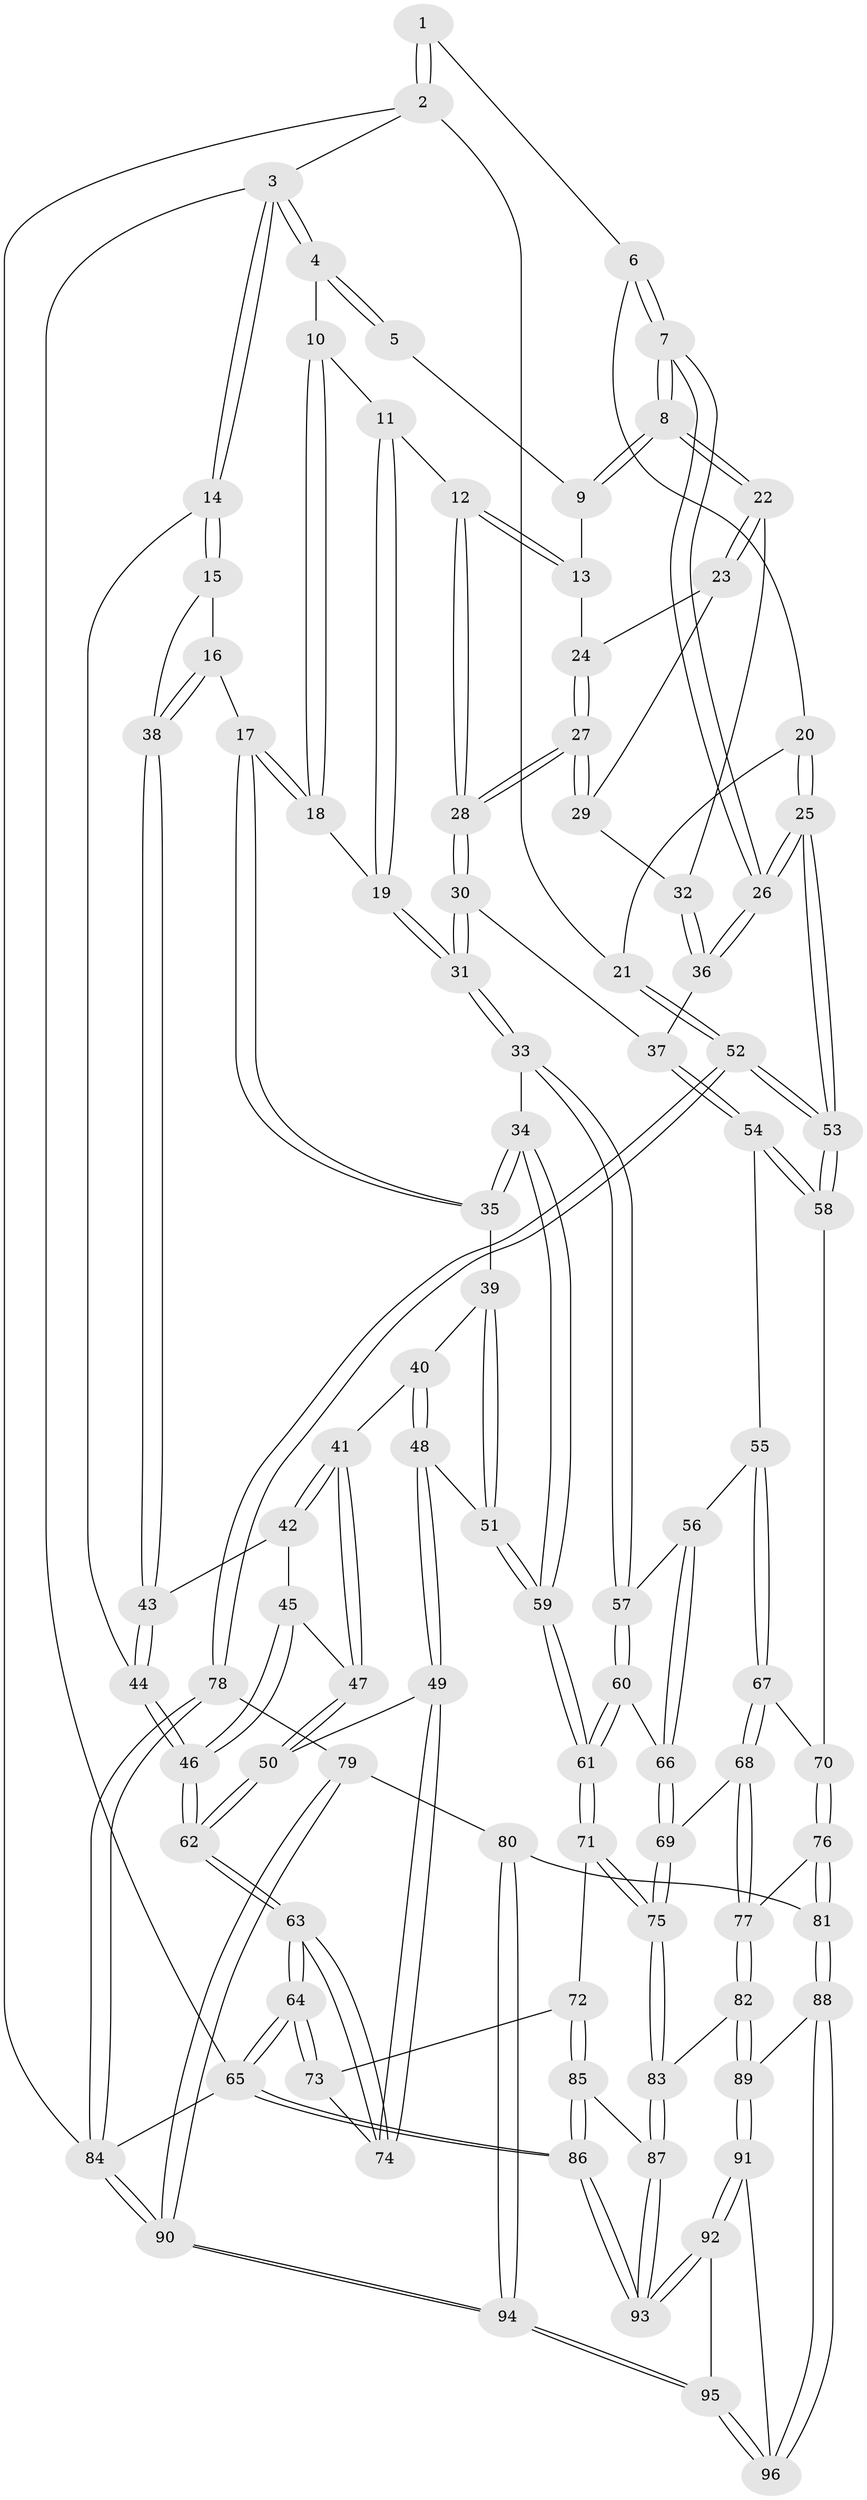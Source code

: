 // coarse degree distribution, {3: 0.14545454545454545, 6: 0.12727272727272726, 4: 0.4909090909090909, 5: 0.21818181818181817, 8: 0.01818181818181818}
// Generated by graph-tools (version 1.1) at 2025/52/02/27/25 19:52:43]
// undirected, 96 vertices, 237 edges
graph export_dot {
graph [start="1"]
  node [color=gray90,style=filled];
  1 [pos="+0.8621218343069603+0"];
  2 [pos="+1+0"];
  3 [pos="+0+0"];
  4 [pos="+0.3087243770537499+0"];
  5 [pos="+0.7251136643717981+0"];
  6 [pos="+0.8661180158993516+0.05681590028150562"];
  7 [pos="+0.8097856733717357+0.15002865956232425"];
  8 [pos="+0.8059201366948047+0.14824789031638708"];
  9 [pos="+0.693479074659507+0"];
  10 [pos="+0.3085172402866314+0"];
  11 [pos="+0.4991245698566907+0.06827201068644322"];
  12 [pos="+0.5630220815608598+0.09200651480094048"];
  13 [pos="+0.6568236319399035+0.013326280464721098"];
  14 [pos="+0+0"];
  15 [pos="+0+0"];
  16 [pos="+0.21429057500781282+0.09843789456161516"];
  17 [pos="+0.22391764537437261+0.0884442142603563"];
  18 [pos="+0.25732015175862555+0.02703981885870181"];
  19 [pos="+0.4301906748738194+0.1390977286653329"];
  20 [pos="+0.9347708600924489+0.11295134417284604"];
  21 [pos="+1+0"];
  22 [pos="+0.7607257408625598+0.13749369215211193"];
  23 [pos="+0.6909511307241109+0.094752140854404"];
  24 [pos="+0.689902287653227+0.09355760518773745"];
  25 [pos="+0.9339369672848448+0.35547844748412993"];
  26 [pos="+0.8715317562629082+0.3179697947413157"];
  27 [pos="+0.6230355098015163+0.18409584434228962"];
  28 [pos="+0.5578596060902907+0.2374210900060463"];
  29 [pos="+0.6890512103645379+0.1698114783567715"];
  30 [pos="+0.5438795184872391+0.2821868764852997"];
  31 [pos="+0.48969810080195036+0.29900926480958423"];
  32 [pos="+0.7040029376136253+0.19315461854299898"];
  33 [pos="+0.48749756856383386+0.3007545944586015"];
  34 [pos="+0.4575142490405253+0.30491043202925755"];
  35 [pos="+0.4466111272087988+0.3035219609320864"];
  36 [pos="+0.7008984046020971+0.3036313652797268"];
  37 [pos="+0.6384476985653409+0.31445422244035237"];
  38 [pos="+0.19669821881436578+0.11838393954923053"];
  39 [pos="+0.40847396461140845+0.3108272526553284"];
  40 [pos="+0.27484102708645053+0.3174960358861486"];
  41 [pos="+0.22963942322858907+0.27700751011232005"];
  42 [pos="+0.1771952588470702+0.1567385837676721"];
  43 [pos="+0.1760985689649517+0.14279029029132276"];
  44 [pos="+0+0.13776252179593562"];
  45 [pos="+0.0935645142332077+0.2968041114375371"];
  46 [pos="+0+0.2841840038151216"];
  47 [pos="+0.11580095670704724+0.3983596769034809"];
  48 [pos="+0.2369055482703813+0.47682719658995765"];
  49 [pos="+0.1917527557439753+0.4856535874352"];
  50 [pos="+0.11072099943041631+0.42172127074402216"];
  51 [pos="+0.26459162130685615+0.4870136845377335"];
  52 [pos="+1+0.45401035021831243"];
  53 [pos="+1+0.4231051839114403"];
  54 [pos="+0.6518376327642978+0.43547564791595067"];
  55 [pos="+0.6090959657129125+0.4903262405468016"];
  56 [pos="+0.5621025987767363+0.46736589733194595"];
  57 [pos="+0.49318284780164223+0.3579665470265694"];
  58 [pos="+0.7650319352595872+0.5107222376585085"];
  59 [pos="+0.3289178657894356+0.5225663979272646"];
  60 [pos="+0.45526629638284133+0.5367552373128058"];
  61 [pos="+0.3398005011371023+0.535768582838533"];
  62 [pos="+0+0.45558663044988623"];
  63 [pos="+0+0.7661472469150237"];
  64 [pos="+0+1"];
  65 [pos="+0+1"];
  66 [pos="+0.479699190582968+0.5558182866875139"];
  67 [pos="+0.6154669162810404+0.5826323905990753"];
  68 [pos="+0.551221255106377+0.6089455556463486"];
  69 [pos="+0.5247689350320259+0.6119150732377446"];
  70 [pos="+0.6821293937388014+0.5970829007779483"];
  71 [pos="+0.31528756857040185+0.7175370393659035"];
  72 [pos="+0.3025591504131663+0.7219290007381094"];
  73 [pos="+0.26741342358441517+0.7113654528513439"];
  74 [pos="+0.12733201463296745+0.6365171522631689"];
  75 [pos="+0.44235987044327285+0.7595231622674319"];
  76 [pos="+0.7546962317648506+0.7577986452502055"];
  77 [pos="+0.6216293141023639+0.7285518303369478"];
  78 [pos="+1+0.4884252247243889"];
  79 [pos="+0.8391659687773323+0.7559817689948454"];
  80 [pos="+0.7863285469185483+0.7715004408926994"];
  81 [pos="+0.7597938329086149+0.7632687647448801"];
  82 [pos="+0.47116394866672184+0.7927503173009095"];
  83 [pos="+0.45674666777404144+0.7829971825335595"];
  84 [pos="+1+1"];
  85 [pos="+0.2905411074336147+0.7518817395975025"];
  86 [pos="+0+1"];
  87 [pos="+0.3173616572421501+0.9880928714711449"];
  88 [pos="+0.5929244164761013+0.8751967581569994"];
  89 [pos="+0.5146078981256635+0.8433141938443639"];
  90 [pos="+1+1"];
  91 [pos="+0.48304699525954425+0.9360305693066476"];
  92 [pos="+0.3629662949873821+1"];
  93 [pos="+0.24760300191385945+1"];
  94 [pos="+0.766574935918907+1"];
  95 [pos="+0.7114866205327969+1"];
  96 [pos="+0.6465394275075069+1"];
  1 -- 2;
  1 -- 2;
  1 -- 6;
  2 -- 3;
  2 -- 21;
  2 -- 84;
  3 -- 4;
  3 -- 4;
  3 -- 14;
  3 -- 14;
  3 -- 65;
  4 -- 5;
  4 -- 5;
  4 -- 10;
  5 -- 9;
  6 -- 7;
  6 -- 7;
  6 -- 20;
  7 -- 8;
  7 -- 8;
  7 -- 26;
  7 -- 26;
  8 -- 9;
  8 -- 9;
  8 -- 22;
  8 -- 22;
  9 -- 13;
  10 -- 11;
  10 -- 18;
  10 -- 18;
  11 -- 12;
  11 -- 19;
  11 -- 19;
  12 -- 13;
  12 -- 13;
  12 -- 28;
  12 -- 28;
  13 -- 24;
  14 -- 15;
  14 -- 15;
  14 -- 44;
  15 -- 16;
  15 -- 38;
  16 -- 17;
  16 -- 38;
  16 -- 38;
  17 -- 18;
  17 -- 18;
  17 -- 35;
  17 -- 35;
  18 -- 19;
  19 -- 31;
  19 -- 31;
  20 -- 21;
  20 -- 25;
  20 -- 25;
  21 -- 52;
  21 -- 52;
  22 -- 23;
  22 -- 23;
  22 -- 32;
  23 -- 24;
  23 -- 29;
  24 -- 27;
  24 -- 27;
  25 -- 26;
  25 -- 26;
  25 -- 53;
  25 -- 53;
  26 -- 36;
  26 -- 36;
  27 -- 28;
  27 -- 28;
  27 -- 29;
  27 -- 29;
  28 -- 30;
  28 -- 30;
  29 -- 32;
  30 -- 31;
  30 -- 31;
  30 -- 37;
  31 -- 33;
  31 -- 33;
  32 -- 36;
  32 -- 36;
  33 -- 34;
  33 -- 57;
  33 -- 57;
  34 -- 35;
  34 -- 35;
  34 -- 59;
  34 -- 59;
  35 -- 39;
  36 -- 37;
  37 -- 54;
  37 -- 54;
  38 -- 43;
  38 -- 43;
  39 -- 40;
  39 -- 51;
  39 -- 51;
  40 -- 41;
  40 -- 48;
  40 -- 48;
  41 -- 42;
  41 -- 42;
  41 -- 47;
  41 -- 47;
  42 -- 43;
  42 -- 45;
  43 -- 44;
  43 -- 44;
  44 -- 46;
  44 -- 46;
  45 -- 46;
  45 -- 46;
  45 -- 47;
  46 -- 62;
  46 -- 62;
  47 -- 50;
  47 -- 50;
  48 -- 49;
  48 -- 49;
  48 -- 51;
  49 -- 50;
  49 -- 74;
  49 -- 74;
  50 -- 62;
  50 -- 62;
  51 -- 59;
  51 -- 59;
  52 -- 53;
  52 -- 53;
  52 -- 78;
  52 -- 78;
  53 -- 58;
  53 -- 58;
  54 -- 55;
  54 -- 58;
  54 -- 58;
  55 -- 56;
  55 -- 67;
  55 -- 67;
  56 -- 57;
  56 -- 66;
  56 -- 66;
  57 -- 60;
  57 -- 60;
  58 -- 70;
  59 -- 61;
  59 -- 61;
  60 -- 61;
  60 -- 61;
  60 -- 66;
  61 -- 71;
  61 -- 71;
  62 -- 63;
  62 -- 63;
  63 -- 64;
  63 -- 64;
  63 -- 74;
  63 -- 74;
  64 -- 65;
  64 -- 65;
  64 -- 73;
  64 -- 73;
  65 -- 86;
  65 -- 86;
  65 -- 84;
  66 -- 69;
  66 -- 69;
  67 -- 68;
  67 -- 68;
  67 -- 70;
  68 -- 69;
  68 -- 77;
  68 -- 77;
  69 -- 75;
  69 -- 75;
  70 -- 76;
  70 -- 76;
  71 -- 72;
  71 -- 75;
  71 -- 75;
  72 -- 73;
  72 -- 85;
  72 -- 85;
  73 -- 74;
  75 -- 83;
  75 -- 83;
  76 -- 77;
  76 -- 81;
  76 -- 81;
  77 -- 82;
  77 -- 82;
  78 -- 79;
  78 -- 84;
  78 -- 84;
  79 -- 80;
  79 -- 90;
  79 -- 90;
  80 -- 81;
  80 -- 94;
  80 -- 94;
  81 -- 88;
  81 -- 88;
  82 -- 83;
  82 -- 89;
  82 -- 89;
  83 -- 87;
  83 -- 87;
  84 -- 90;
  84 -- 90;
  85 -- 86;
  85 -- 86;
  85 -- 87;
  86 -- 93;
  86 -- 93;
  87 -- 93;
  87 -- 93;
  88 -- 89;
  88 -- 96;
  88 -- 96;
  89 -- 91;
  89 -- 91;
  90 -- 94;
  90 -- 94;
  91 -- 92;
  91 -- 92;
  91 -- 96;
  92 -- 93;
  92 -- 93;
  92 -- 95;
  94 -- 95;
  94 -- 95;
  95 -- 96;
  95 -- 96;
}
